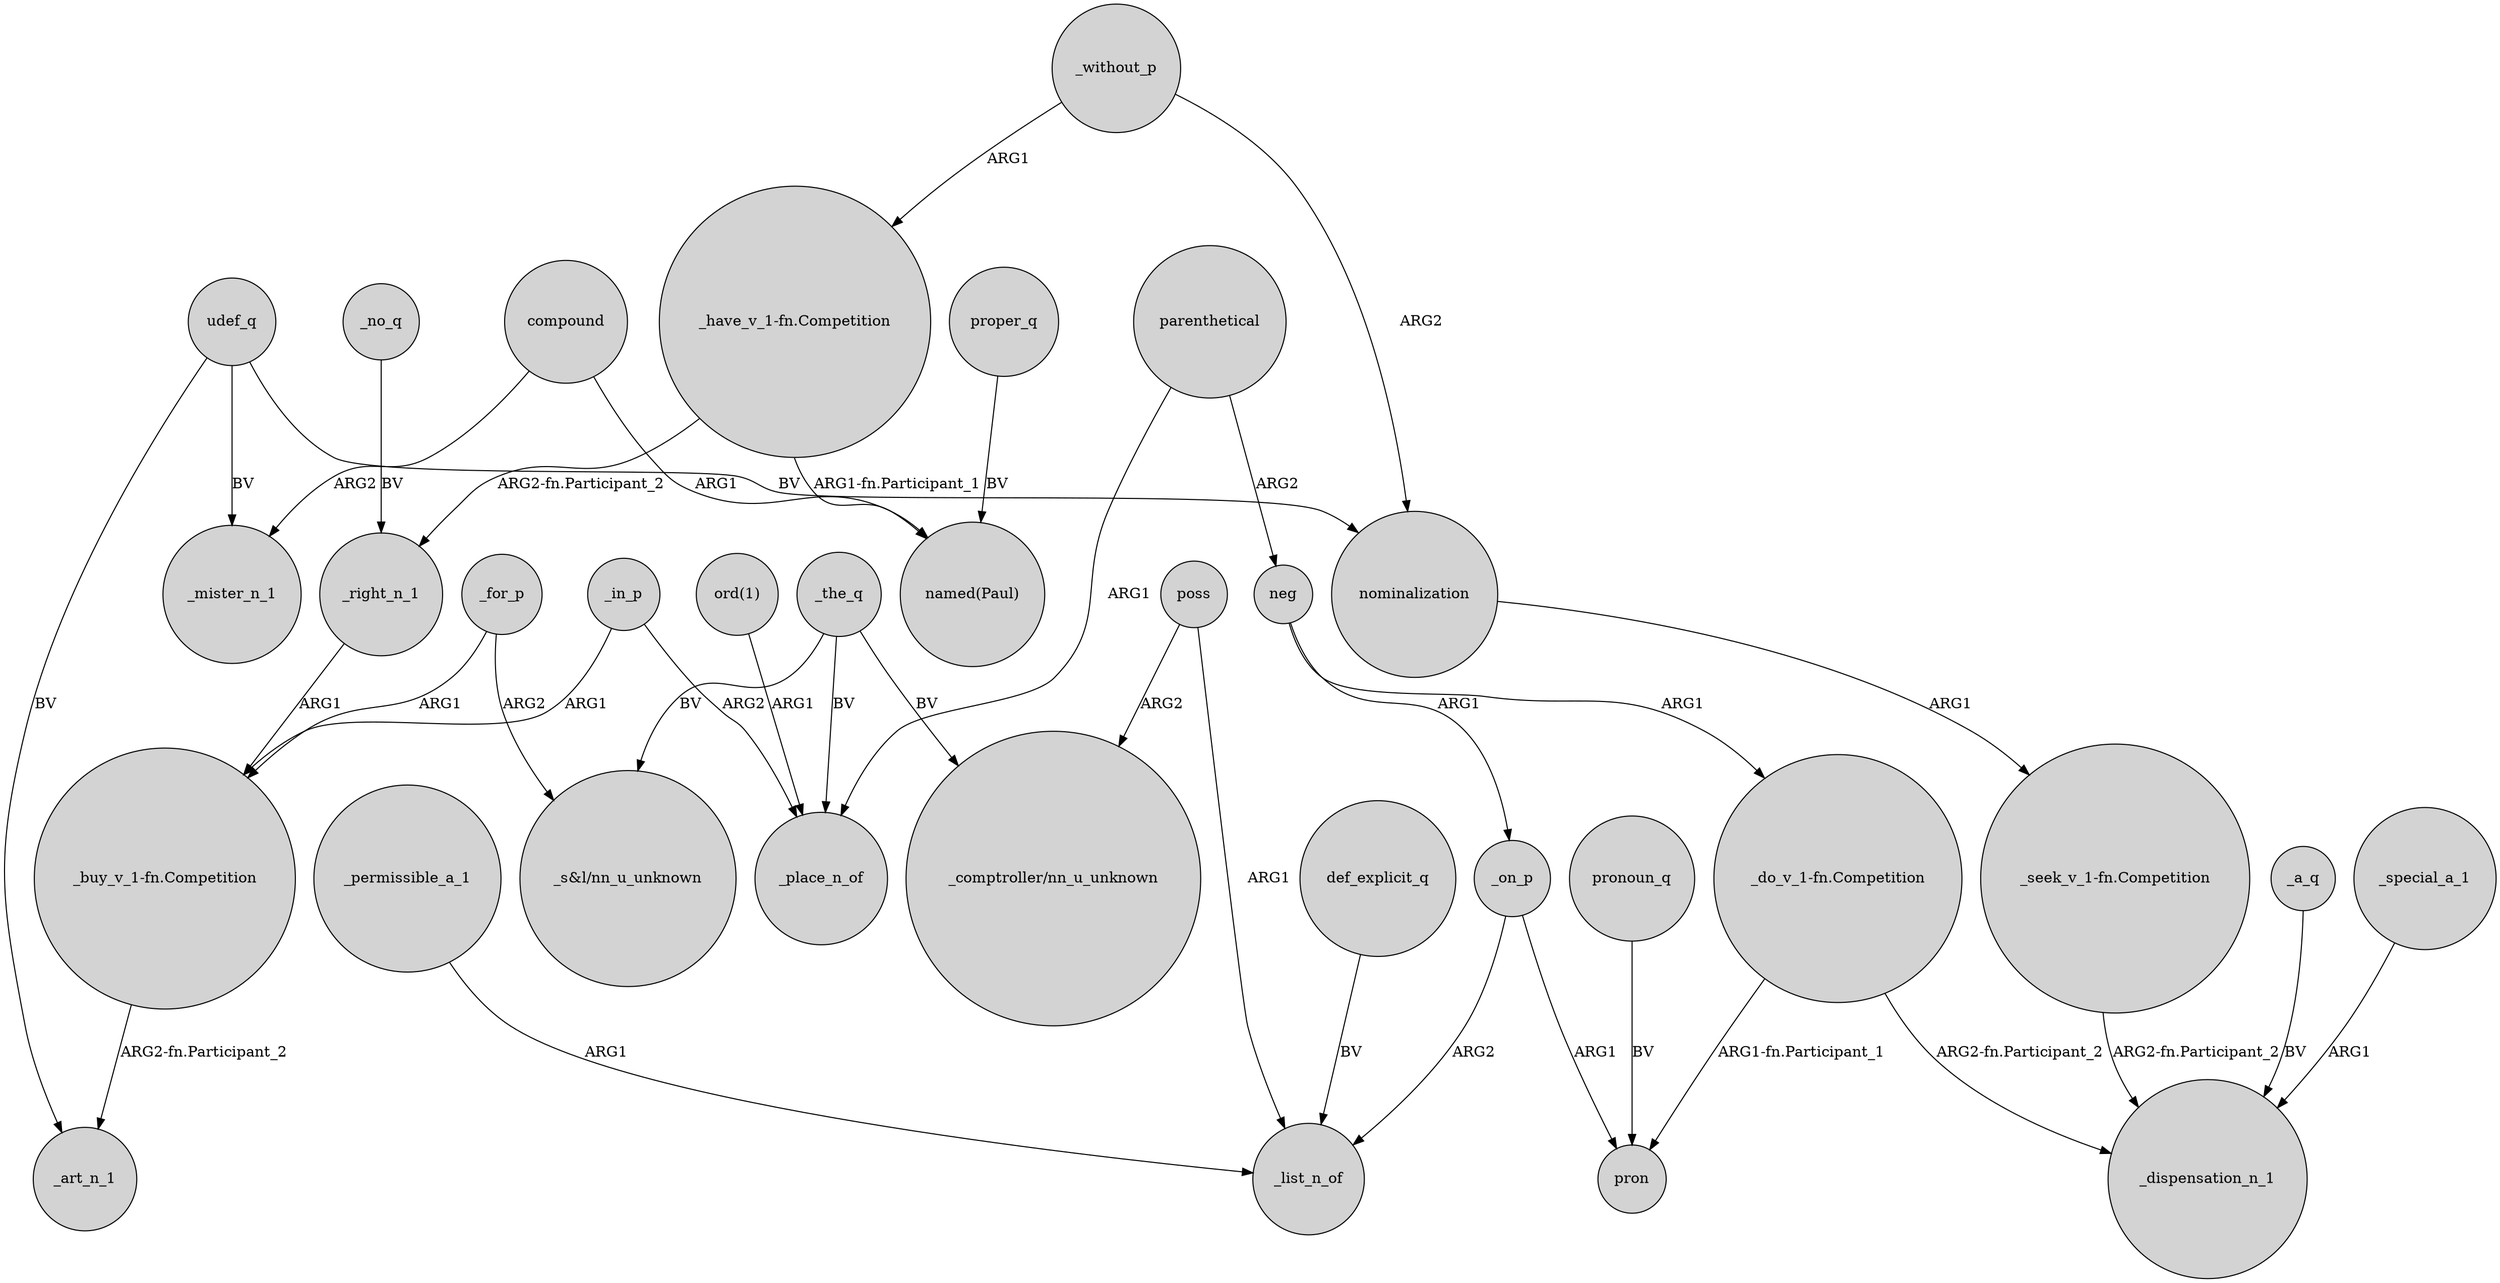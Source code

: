 digraph {
	node [shape=circle style=filled]
	compound -> _mister_n_1 [label=ARG2]
	poss -> "_comptroller/nn_u_unknown" [label=ARG2]
	"ord(1)" -> _place_n_of [label=ARG1]
	_the_q -> "_comptroller/nn_u_unknown" [label=BV]
	_for_p -> "_s&l/nn_u_unknown" [label=ARG2]
	"_do_v_1-fn.Competition" -> pron [label="ARG1-fn.Participant_1"]
	udef_q -> nominalization [label=BV]
	"_seek_v_1-fn.Competition" -> _dispensation_n_1 [label="ARG2-fn.Participant_2"]
	"_have_v_1-fn.Competition" -> _right_n_1 [label="ARG2-fn.Participant_2"]
	_without_p -> "_have_v_1-fn.Competition" [label=ARG1]
	parenthetical -> neg [label=ARG2]
	udef_q -> _mister_n_1 [label=BV]
	_in_p -> "_buy_v_1-fn.Competition" [label=ARG1]
	_on_p -> pron [label=ARG1]
	_the_q -> "_s&l/nn_u_unknown" [label=BV]
	_the_q -> _place_n_of [label=BV]
	pronoun_q -> pron [label=BV]
	_on_p -> _list_n_of [label=ARG2]
	_permissible_a_1 -> _list_n_of [label=ARG1]
	_a_q -> _dispensation_n_1 [label=BV]
	def_explicit_q -> _list_n_of [label=BV]
	compound -> "named(Paul)" [label=ARG1]
	_right_n_1 -> "_buy_v_1-fn.Competition" [label=ARG1]
	parenthetical -> _place_n_of [label=ARG1]
	poss -> _list_n_of [label=ARG1]
	proper_q -> "named(Paul)" [label=BV]
	"_do_v_1-fn.Competition" -> _dispensation_n_1 [label="ARG2-fn.Participant_2"]
	_no_q -> _right_n_1 [label=BV]
	_in_p -> _place_n_of [label=ARG2]
	neg -> "_do_v_1-fn.Competition" [label=ARG1]
	udef_q -> _art_n_1 [label=BV]
	neg -> _on_p [label=ARG1]
	nominalization -> "_seek_v_1-fn.Competition" [label=ARG1]
	"_buy_v_1-fn.Competition" -> _art_n_1 [label="ARG2-fn.Participant_2"]
	"_have_v_1-fn.Competition" -> "named(Paul)" [label="ARG1-fn.Participant_1"]
	_for_p -> "_buy_v_1-fn.Competition" [label=ARG1]
	_without_p -> nominalization [label=ARG2]
	_special_a_1 -> _dispensation_n_1 [label=ARG1]
}
